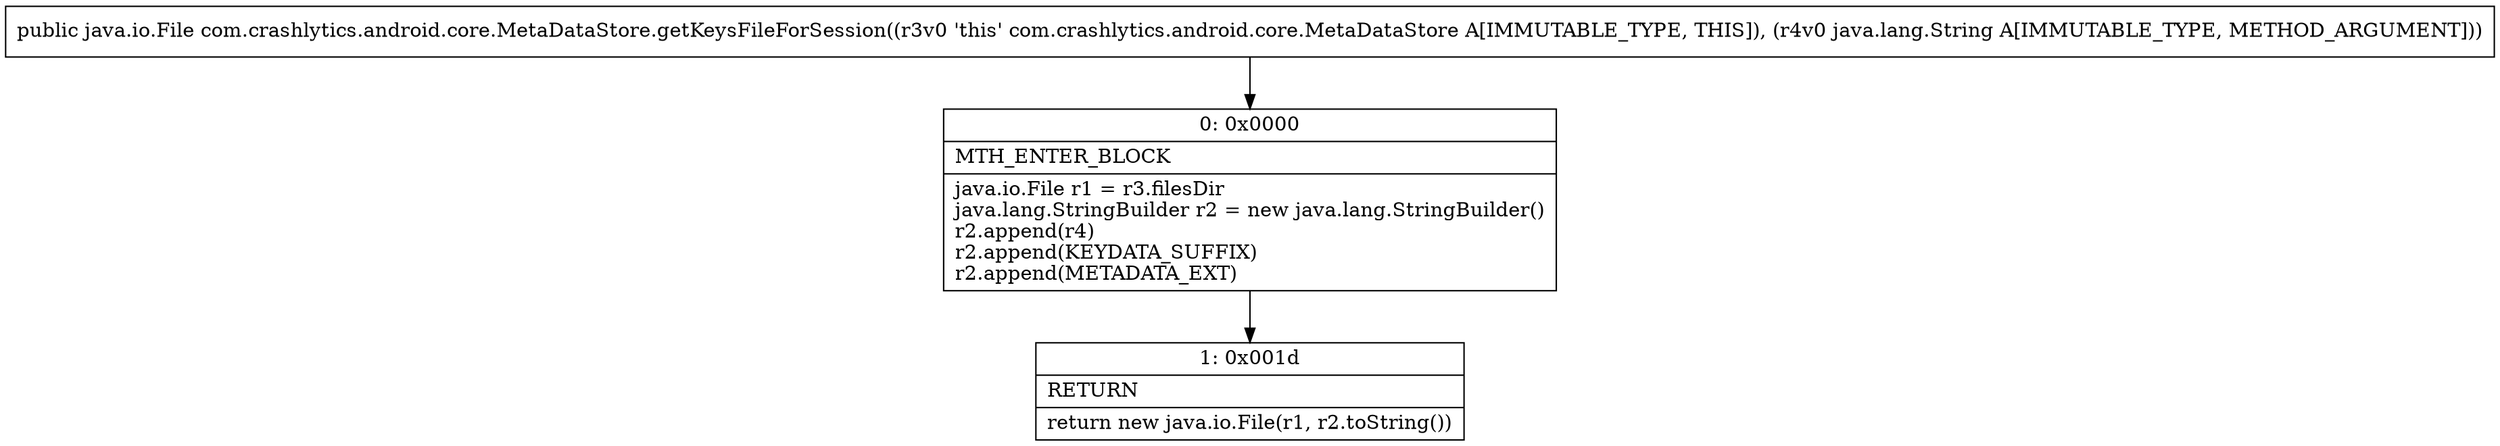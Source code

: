 digraph "CFG forcom.crashlytics.android.core.MetaDataStore.getKeysFileForSession(Ljava\/lang\/String;)Ljava\/io\/File;" {
Node_0 [shape=record,label="{0\:\ 0x0000|MTH_ENTER_BLOCK\l|java.io.File r1 = r3.filesDir\ljava.lang.StringBuilder r2 = new java.lang.StringBuilder()\lr2.append(r4)\lr2.append(KEYDATA_SUFFIX)\lr2.append(METADATA_EXT)\l}"];
Node_1 [shape=record,label="{1\:\ 0x001d|RETURN\l|return new java.io.File(r1, r2.toString())\l}"];
MethodNode[shape=record,label="{public java.io.File com.crashlytics.android.core.MetaDataStore.getKeysFileForSession((r3v0 'this' com.crashlytics.android.core.MetaDataStore A[IMMUTABLE_TYPE, THIS]), (r4v0 java.lang.String A[IMMUTABLE_TYPE, METHOD_ARGUMENT])) }"];
MethodNode -> Node_0;
Node_0 -> Node_1;
}

